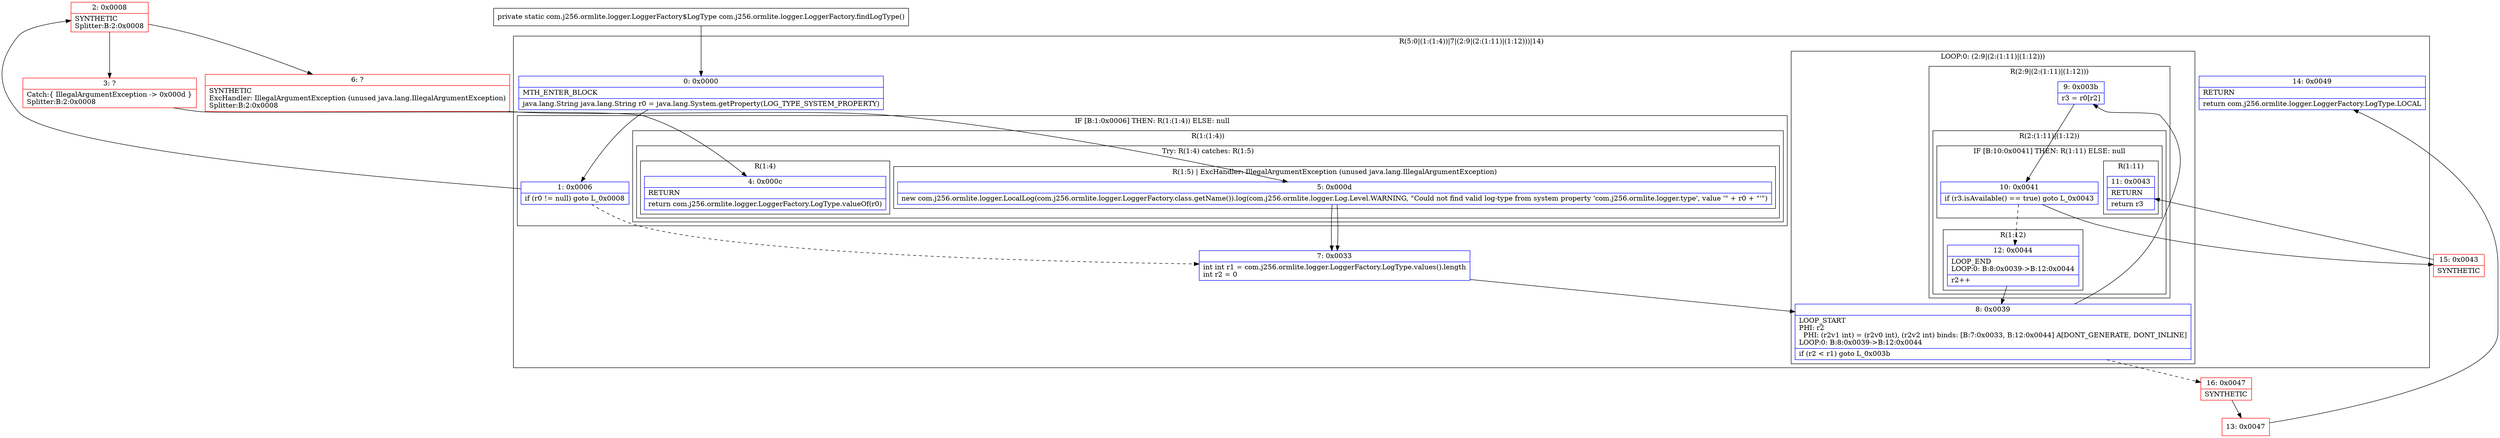 digraph "CFG forcom.j256.ormlite.logger.LoggerFactory.findLogType()Lcom\/j256\/ormlite\/logger\/LoggerFactory$LogType;" {
subgraph cluster_Region_512453467 {
label = "R(5:0|(1:(1:4))|7|(2:9|(2:(1:11)|(1:12)))|14)";
node [shape=record,color=blue];
Node_0 [shape=record,label="{0\:\ 0x0000|MTH_ENTER_BLOCK\l|java.lang.String java.lang.String r0 = java.lang.System.getProperty(LOG_TYPE_SYSTEM_PROPERTY)\l}"];
subgraph cluster_IfRegion_1548778810 {
label = "IF [B:1:0x0006] THEN: R(1:(1:4)) ELSE: null";
node [shape=record,color=blue];
Node_1 [shape=record,label="{1\:\ 0x0006|if (r0 != null) goto L_0x0008\l}"];
subgraph cluster_Region_1187976099 {
label = "R(1:(1:4))";
node [shape=record,color=blue];
subgraph cluster_TryCatchRegion_1242384308 {
label = "Try: R(1:4) catches: R(1:5)";
node [shape=record,color=blue];
subgraph cluster_Region_921503224 {
label = "R(1:4)";
node [shape=record,color=blue];
Node_4 [shape=record,label="{4\:\ 0x000c|RETURN\l|return com.j256.ormlite.logger.LoggerFactory.LogType.valueOf(r0)\l}"];
}
subgraph cluster_Region_2065550622 {
label = "R(1:5) | ExcHandler: IllegalArgumentException (unused java.lang.IllegalArgumentException)\l";
node [shape=record,color=blue];
Node_5 [shape=record,label="{5\:\ 0x000d|new com.j256.ormlite.logger.LocalLog(com.j256.ormlite.logger.LoggerFactory.class.getName()).log(com.j256.ormlite.logger.Log.Level.WARNING, \"Could not find valid log\-type from system property 'com.j256.ormlite.logger.type', value '\" + r0 + \"'\")\l}"];
}
}
}
}
Node_7 [shape=record,label="{7\:\ 0x0033|int int r1 = com.j256.ormlite.logger.LoggerFactory.LogType.values().length\lint r2 = 0\l}"];
subgraph cluster_LoopRegion_1721334982 {
label = "LOOP:0: (2:9|(2:(1:11)|(1:12)))";
node [shape=record,color=blue];
Node_8 [shape=record,label="{8\:\ 0x0039|LOOP_START\lPHI: r2 \l  PHI: (r2v1 int) = (r2v0 int), (r2v2 int) binds: [B:7:0x0033, B:12:0x0044] A[DONT_GENERATE, DONT_INLINE]\lLOOP:0: B:8:0x0039\-\>B:12:0x0044\l|if (r2 \< r1) goto L_0x003b\l}"];
subgraph cluster_Region_1049211029 {
label = "R(2:9|(2:(1:11)|(1:12)))";
node [shape=record,color=blue];
Node_9 [shape=record,label="{9\:\ 0x003b|r3 = r0[r2]\l}"];
subgraph cluster_Region_1511799932 {
label = "R(2:(1:11)|(1:12))";
node [shape=record,color=blue];
subgraph cluster_IfRegion_1693478551 {
label = "IF [B:10:0x0041] THEN: R(1:11) ELSE: null";
node [shape=record,color=blue];
Node_10 [shape=record,label="{10\:\ 0x0041|if (r3.isAvailable() == true) goto L_0x0043\l}"];
subgraph cluster_Region_1147184474 {
label = "R(1:11)";
node [shape=record,color=blue];
Node_11 [shape=record,label="{11\:\ 0x0043|RETURN\l|return r3\l}"];
}
}
subgraph cluster_Region_1643099091 {
label = "R(1:12)";
node [shape=record,color=blue];
Node_12 [shape=record,label="{12\:\ 0x0044|LOOP_END\lLOOP:0: B:8:0x0039\-\>B:12:0x0044\l|r2++\l}"];
}
}
}
}
Node_14 [shape=record,label="{14\:\ 0x0049|RETURN\l|return com.j256.ormlite.logger.LoggerFactory.LogType.LOCAL\l}"];
}
subgraph cluster_Region_2065550622 {
label = "R(1:5) | ExcHandler: IllegalArgumentException (unused java.lang.IllegalArgumentException)\l";
node [shape=record,color=blue];
Node_5 [shape=record,label="{5\:\ 0x000d|new com.j256.ormlite.logger.LocalLog(com.j256.ormlite.logger.LoggerFactory.class.getName()).log(com.j256.ormlite.logger.Log.Level.WARNING, \"Could not find valid log\-type from system property 'com.j256.ormlite.logger.type', value '\" + r0 + \"'\")\l}"];
}
Node_2 [shape=record,color=red,label="{2\:\ 0x0008|SYNTHETIC\lSplitter:B:2:0x0008\l}"];
Node_3 [shape=record,color=red,label="{3\:\ ?|Catch:\{ IllegalArgumentException \-\> 0x000d \}\lSplitter:B:2:0x0008\l}"];
Node_6 [shape=record,color=red,label="{6\:\ ?|SYNTHETIC\lExcHandler: IllegalArgumentException (unused java.lang.IllegalArgumentException)\lSplitter:B:2:0x0008\l}"];
Node_13 [shape=record,color=red,label="{13\:\ 0x0047}"];
Node_15 [shape=record,color=red,label="{15\:\ 0x0043|SYNTHETIC\l}"];
Node_16 [shape=record,color=red,label="{16\:\ 0x0047|SYNTHETIC\l}"];
MethodNode[shape=record,label="{private static com.j256.ormlite.logger.LoggerFactory$LogType com.j256.ormlite.logger.LoggerFactory.findLogType() }"];
MethodNode -> Node_0;
Node_0 -> Node_1;
Node_1 -> Node_2;
Node_1 -> Node_7[style=dashed];
Node_5 -> Node_7;
Node_7 -> Node_8;
Node_8 -> Node_9;
Node_8 -> Node_16[style=dashed];
Node_9 -> Node_10;
Node_10 -> Node_12[style=dashed];
Node_10 -> Node_15;
Node_12 -> Node_8;
Node_5 -> Node_7;
Node_2 -> Node_3;
Node_2 -> Node_6;
Node_3 -> Node_4;
Node_6 -> Node_5;
Node_13 -> Node_14;
Node_15 -> Node_11;
Node_16 -> Node_13;
}

